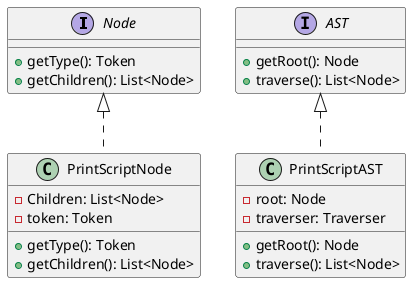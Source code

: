 @startuml

interface Node {
  +getType(): Token
  +getChildren(): List<Node>
}

class PrintScriptNode implements Node {
  -Children: List<Node>
  -token: Token

  +getType(): Token
  +getChildren(): List<Node>
}

interface AST {
   +getRoot(): Node
   +traverse(): List<Node>
}

class PrintScriptAST implements AST{
   -root: Node
   -traverser: Traverser
   +getRoot(): Node
   +traverse(): List<Node>
}

@enduml